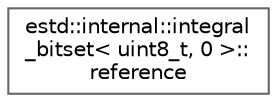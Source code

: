 digraph "Graphical Class Hierarchy"
{
 // LATEX_PDF_SIZE
  bgcolor="transparent";
  edge [fontname=Helvetica,fontsize=10,labelfontname=Helvetica,labelfontsize=10];
  node [fontname=Helvetica,fontsize=10,shape=box,height=0.2,width=0.4];
  rankdir="LR";
  Node0 [id="Node000000",label="estd::internal::integral\l_bitset\< uint8_t, 0 \>::\lreference",height=0.2,width=0.4,color="grey40", fillcolor="white", style="filled",URL="$df/db4/classestd_1_1internal_1_1integral__bitset_3_01uint8__t_00_010_01_4_1_1reference.html",tooltip=" "];
}
